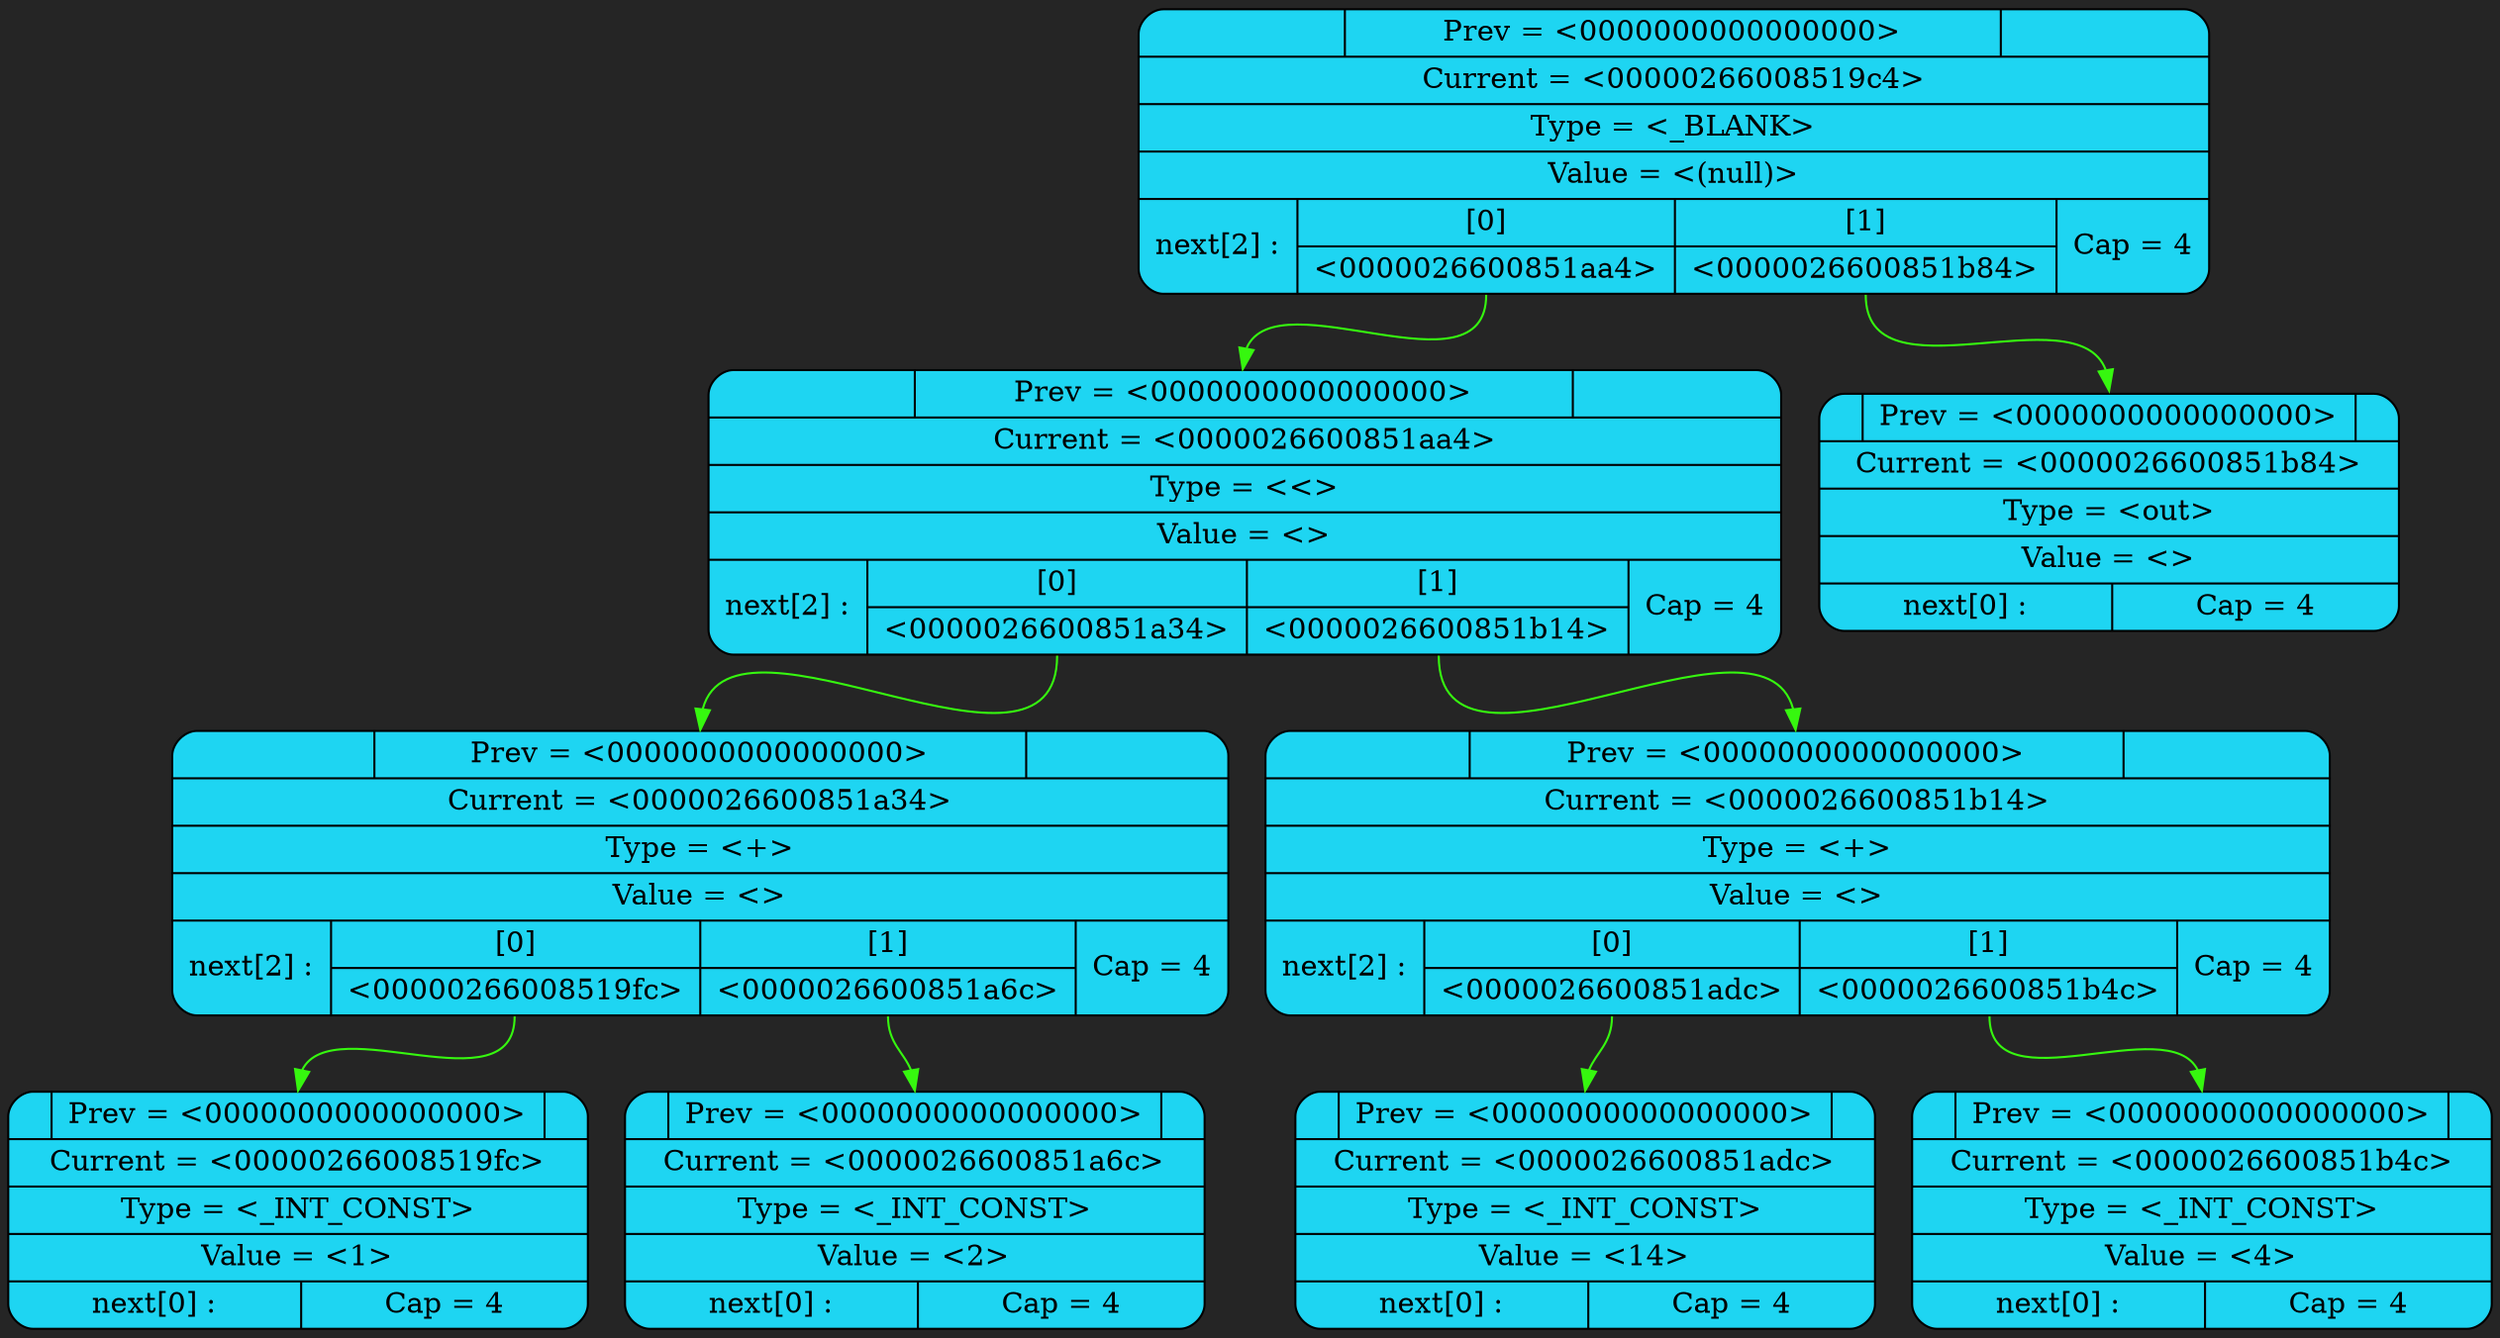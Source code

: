 digraph Tree_0 {
	graph [dpi = 200];
	bgcolor = "#252525"
	rankdir = TB
	"Nod_0" [shape = "Mrecord", style = "filled", fillcolor = "#1ed5f2", label = "{ { | <prev> Prev = &lt;0000000000000000&gt; | } | Current = &lt;00000266008519c4&gt; | Type = &lt;_BLANK&gt; | Value = &lt;(null)&gt; | {next[2] :  | { [0] | <next_0> &lt;0000026600851aa4&gt; } | { [1] | <next_1> &lt;0000026600851b84&gt; } | Cap = 4 }}"]
	"Nod_1" [shape = "Mrecord", style = "filled", fillcolor = "#1ed5f2", label = "{ { | <prev> Prev = &lt;0000000000000000&gt; | } | Current = &lt;0000026600851aa4&gt; | Type = &lt;&lt;&gt; | Value = &lt;&gt; | {next[2] :  | { [0] | <next_0> &lt;0000026600851a34&gt; } | { [1] | <next_1> &lt;0000026600851b14&gt; } | Cap = 4 }}"]
	"Nod_2" [shape = "Mrecord", style = "filled", fillcolor = "#1ed5f2", label = "{ { | <prev> Prev = &lt;0000000000000000&gt; | } | Current = &lt;0000026600851a34&gt; | Type = &lt;+&gt; | Value = &lt;&gt; | {next[2] :  | { [0] | <next_0> &lt;00000266008519fc&gt; } | { [1] | <next_1> &lt;0000026600851a6c&gt; } | Cap = 4 }}"]
	"Nod_3" [shape = "Mrecord", style = "filled", fillcolor = "#1ed5f2", label = "{ { | <prev> Prev = &lt;0000000000000000&gt; | } | Current = &lt;00000266008519fc&gt; | Type = &lt;_INT_CONST&gt; | Value = &lt;1&gt; | {next[0] :  | Cap = 4 }}"]
	"Nod_4" [shape = "Mrecord", style = "filled", fillcolor = "#1ed5f2", label = "{ { | <prev> Prev = &lt;0000000000000000&gt; | } | Current = &lt;0000026600851a6c&gt; | Type = &lt;_INT_CONST&gt; | Value = &lt;2&gt; | {next[0] :  | Cap = 4 }}"]
	"Nod_5" [shape = "Mrecord", style = "filled", fillcolor = "#1ed5f2", label = "{ { | <prev> Prev = &lt;0000000000000000&gt; | } | Current = &lt;0000026600851b14&gt; | Type = &lt;+&gt; | Value = &lt;&gt; | {next[2] :  | { [0] | <next_0> &lt;0000026600851adc&gt; } | { [1] | <next_1> &lt;0000026600851b4c&gt; } | Cap = 4 }}"]
	"Nod_6" [shape = "Mrecord", style = "filled", fillcolor = "#1ed5f2", label = "{ { | <prev> Prev = &lt;0000000000000000&gt; | } | Current = &lt;0000026600851adc&gt; | Type = &lt;_INT_CONST&gt; | Value = &lt;14&gt; | {next[0] :  | Cap = 4 }}"]
	"Nod_7" [shape = "Mrecord", style = "filled", fillcolor = "#1ed5f2", label = "{ { | <prev> Prev = &lt;0000000000000000&gt; | } | Current = &lt;0000026600851b4c&gt; | Type = &lt;_INT_CONST&gt; | Value = &lt;4&gt; | {next[0] :  | Cap = 4 }}"]
	"Nod_8" [shape = "Mrecord", style = "filled", fillcolor = "#1ed5f2", label = "{ { | <prev> Prev = &lt;0000000000000000&gt; | } | Current = &lt;0000026600851b84&gt; | Type = &lt;out&gt; | Value = &lt;&gt; | {next[0] :  | Cap = 4 }}"]
	{rank = same;  Nod_0;}
	{rank = same;  Nod_1; Nod_8;}
	{rank = same;  Nod_2; Nod_5;}
	{rank = same;  Nod_3; Nod_4; Nod_6; Nod_7;}
	"Nod_0":next_0 -> "Nod_1":prev [color = "#36f70f"];
	"Nod_1":next_0 -> "Nod_2":prev [color = "#36f70f"];
	"Nod_2":next_0 -> "Nod_3":prev [color = "#36f70f"];
	"Nod_2":next_1 -> "Nod_4":prev [color = "#36f70f"];
	"Nod_1":next_1 -> "Nod_5":prev [color = "#36f70f"];
	"Nod_5":next_0 -> "Nod_6":prev [color = "#36f70f"];
	"Nod_5":next_1 -> "Nod_7":prev [color = "#36f70f"];
	"Nod_0":next_1 -> "Nod_8":prev [color = "#36f70f"];
}